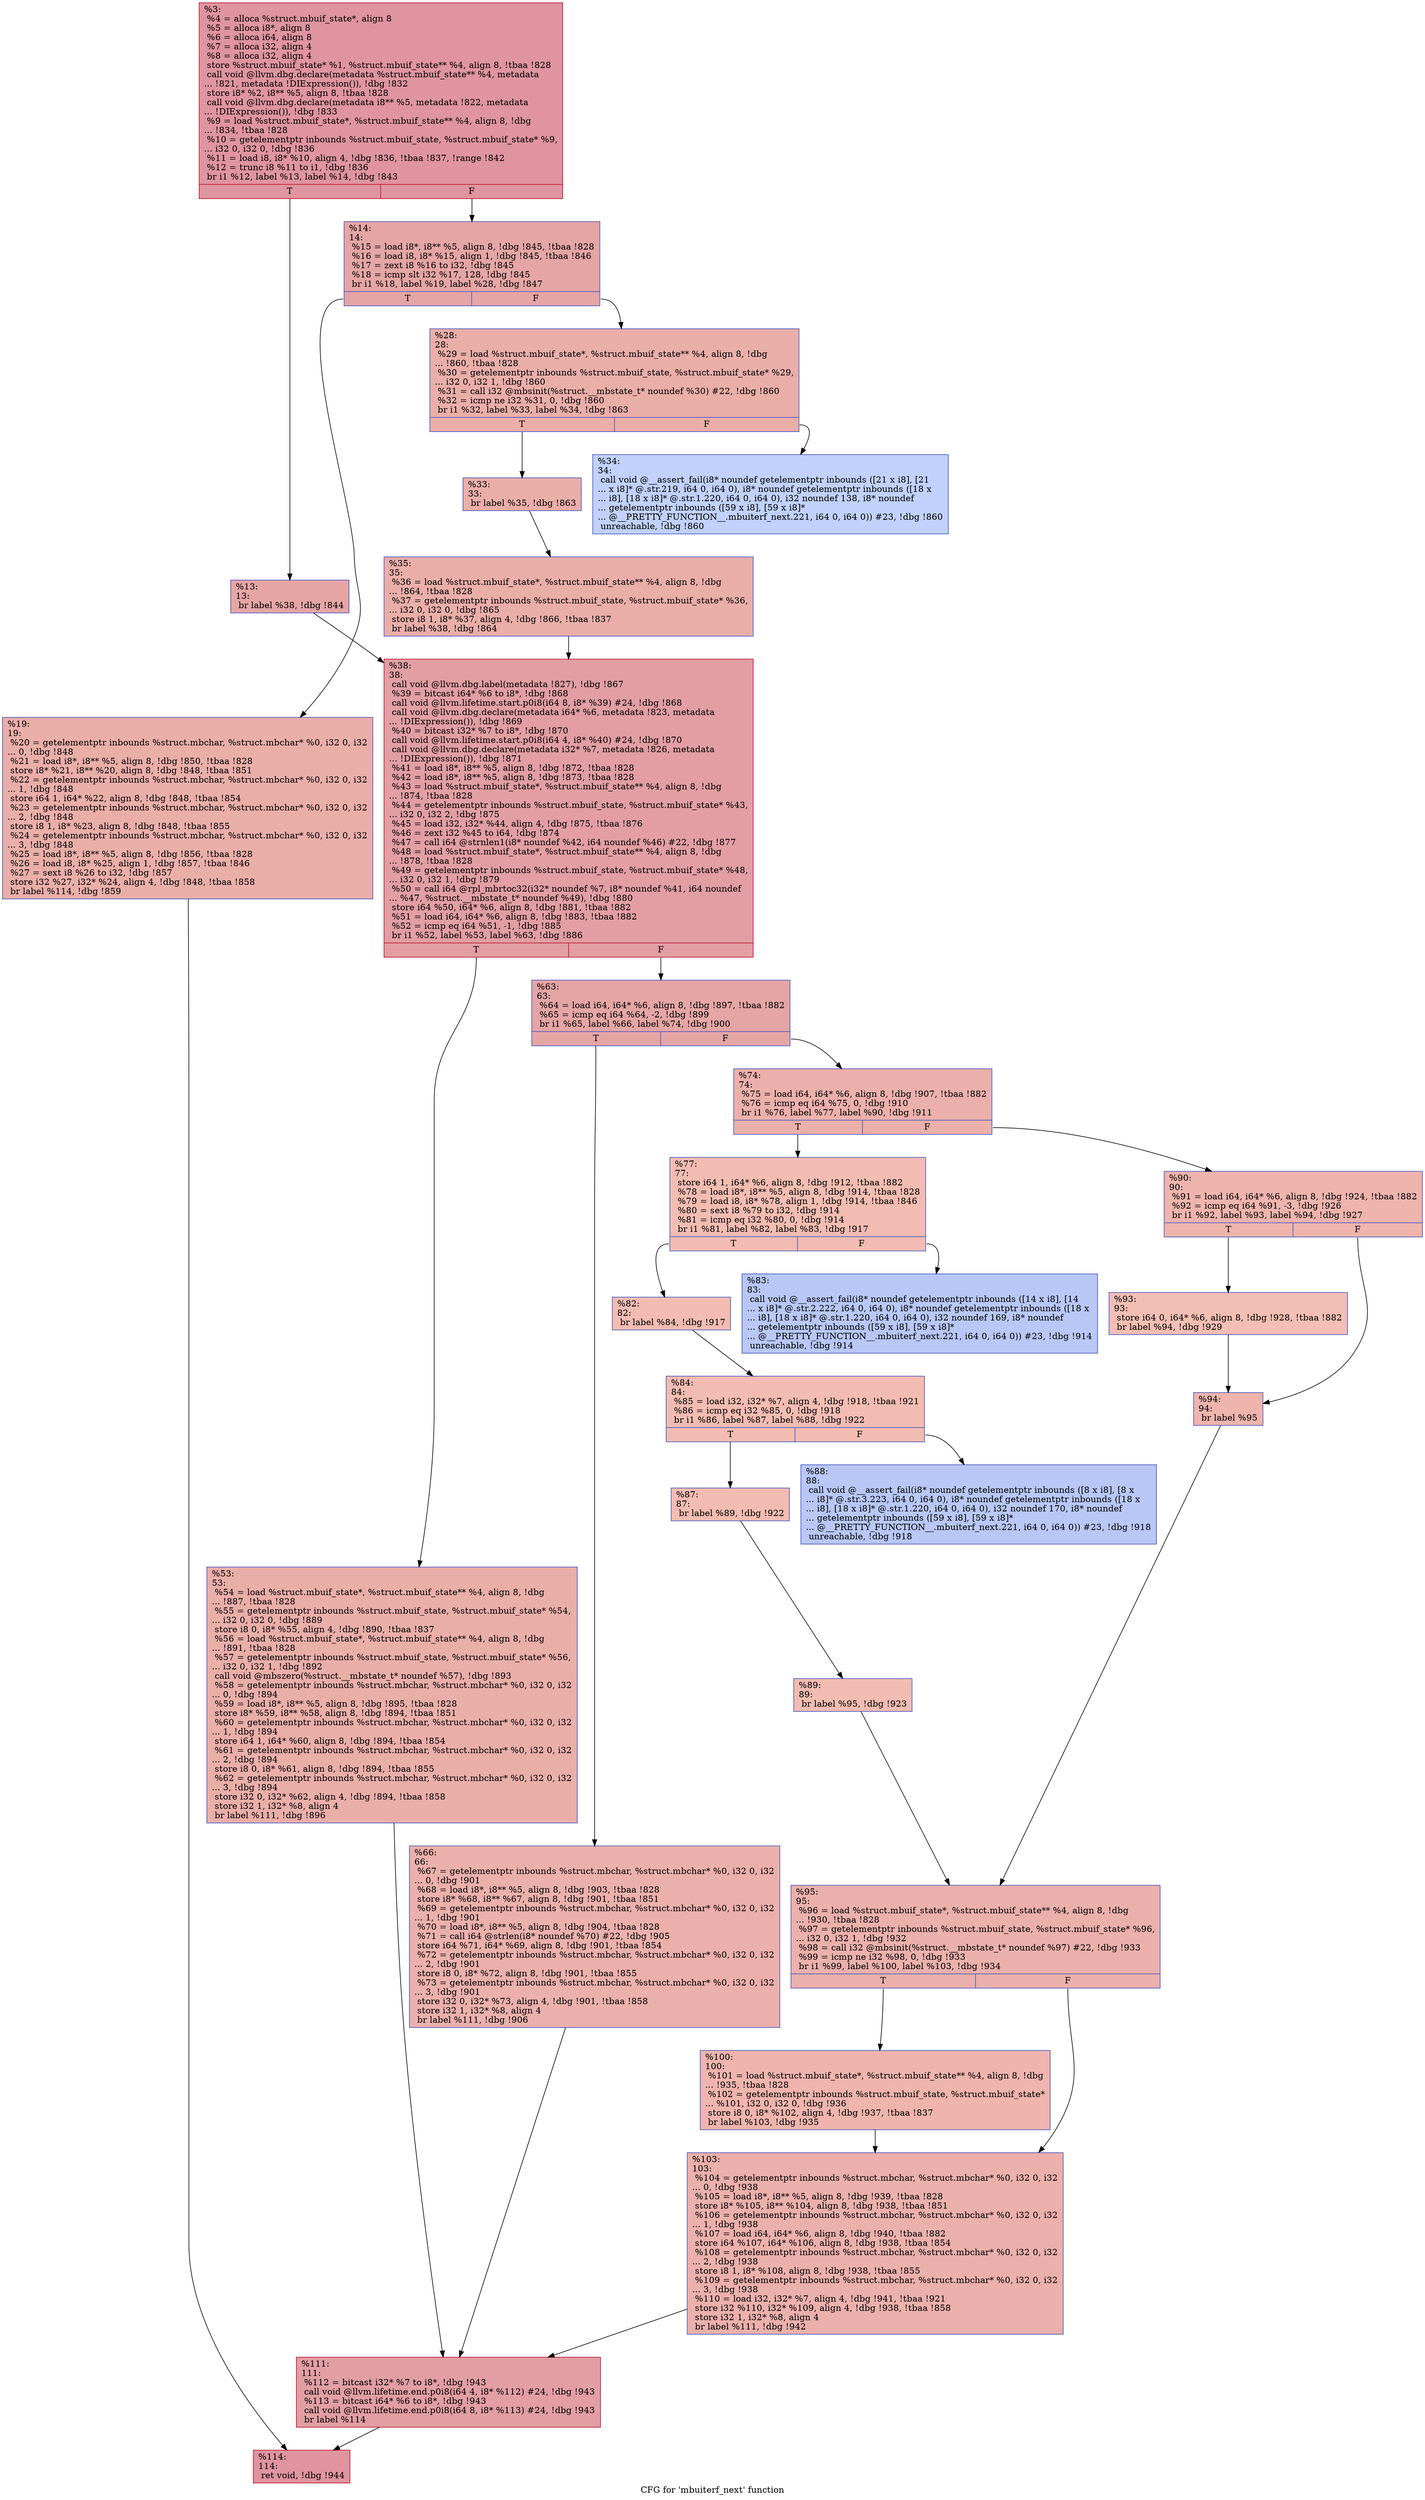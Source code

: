 digraph "CFG for 'mbuiterf_next' function" {
	label="CFG for 'mbuiterf_next' function";

	Node0x2922f00 [shape=record,color="#b70d28ff", style=filled, fillcolor="#b70d2870",label="{%3:\l  %4 = alloca %struct.mbuif_state*, align 8\l  %5 = alloca i8*, align 8\l  %6 = alloca i64, align 8\l  %7 = alloca i32, align 4\l  %8 = alloca i32, align 4\l  store %struct.mbuif_state* %1, %struct.mbuif_state** %4, align 8, !tbaa !828\l  call void @llvm.dbg.declare(metadata %struct.mbuif_state** %4, metadata\l... !821, metadata !DIExpression()), !dbg !832\l  store i8* %2, i8** %5, align 8, !tbaa !828\l  call void @llvm.dbg.declare(metadata i8** %5, metadata !822, metadata\l... !DIExpression()), !dbg !833\l  %9 = load %struct.mbuif_state*, %struct.mbuif_state** %4, align 8, !dbg\l... !834, !tbaa !828\l  %10 = getelementptr inbounds %struct.mbuif_state, %struct.mbuif_state* %9,\l... i32 0, i32 0, !dbg !836\l  %11 = load i8, i8* %10, align 4, !dbg !836, !tbaa !837, !range !842\l  %12 = trunc i8 %11 to i1, !dbg !836\l  br i1 %12, label %13, label %14, !dbg !843\l|{<s0>T|<s1>F}}"];
	Node0x2922f00:s0 -> Node0x2922fd0;
	Node0x2922f00:s1 -> Node0x2923020;
	Node0x2922fd0 [shape=record,color="#3d50c3ff", style=filled, fillcolor="#c5333470",label="{%13:\l13:                                               \l  br label %38, !dbg !844\l}"];
	Node0x2922fd0 -> Node0x2923200;
	Node0x2923020 [shape=record,color="#3d50c3ff", style=filled, fillcolor="#c5333470",label="{%14:\l14:                                               \l  %15 = load i8*, i8** %5, align 8, !dbg !845, !tbaa !828\l  %16 = load i8, i8* %15, align 1, !dbg !845, !tbaa !846\l  %17 = zext i8 %16 to i32, !dbg !845\l  %18 = icmp slt i32 %17, 128, !dbg !845\l  br i1 %18, label %19, label %28, !dbg !847\l|{<s0>T|<s1>F}}"];
	Node0x2923020:s0 -> Node0x2923070;
	Node0x2923020:s1 -> Node0x29230c0;
	Node0x2923070 [shape=record,color="#3d50c3ff", style=filled, fillcolor="#d0473d70",label="{%19:\l19:                                               \l  %20 = getelementptr inbounds %struct.mbchar, %struct.mbchar* %0, i32 0, i32\l... 0, !dbg !848\l  %21 = load i8*, i8** %5, align 8, !dbg !850, !tbaa !828\l  store i8* %21, i8** %20, align 8, !dbg !848, !tbaa !851\l  %22 = getelementptr inbounds %struct.mbchar, %struct.mbchar* %0, i32 0, i32\l... 1, !dbg !848\l  store i64 1, i64* %22, align 8, !dbg !848, !tbaa !854\l  %23 = getelementptr inbounds %struct.mbchar, %struct.mbchar* %0, i32 0, i32\l... 2, !dbg !848\l  store i8 1, i8* %23, align 8, !dbg !848, !tbaa !855\l  %24 = getelementptr inbounds %struct.mbchar, %struct.mbchar* %0, i32 0, i32\l... 3, !dbg !848\l  %25 = load i8*, i8** %5, align 8, !dbg !856, !tbaa !828\l  %26 = load i8, i8* %25, align 1, !dbg !857, !tbaa !846\l  %27 = sext i8 %26 to i32, !dbg !857\l  store i32 %27, i32* %24, align 4, !dbg !848, !tbaa !858\l  br label %114, !dbg !859\l}"];
	Node0x2923070 -> Node0x29237f0;
	Node0x29230c0 [shape=record,color="#3d50c3ff", style=filled, fillcolor="#d0473d70",label="{%28:\l28:                                               \l  %29 = load %struct.mbuif_state*, %struct.mbuif_state** %4, align 8, !dbg\l... !860, !tbaa !828\l  %30 = getelementptr inbounds %struct.mbuif_state, %struct.mbuif_state* %29,\l... i32 0, i32 1, !dbg !860\l  %31 = call i32 @mbsinit(%struct.__mbstate_t* noundef %30) #22, !dbg !860\l  %32 = icmp ne i32 %31, 0, !dbg !860\l  br i1 %32, label %33, label %34, !dbg !863\l|{<s0>T|<s1>F}}"];
	Node0x29230c0:s0 -> Node0x2923110;
	Node0x29230c0:s1 -> Node0x2923160;
	Node0x2923110 [shape=record,color="#3d50c3ff", style=filled, fillcolor="#d0473d70",label="{%33:\l33:                                               \l  br label %35, !dbg !863\l}"];
	Node0x2923110 -> Node0x29231b0;
	Node0x2923160 [shape=record,color="#3d50c3ff", style=filled, fillcolor="#7396f570",label="{%34:\l34:                                               \l  call void @__assert_fail(i8* noundef getelementptr inbounds ([21 x i8], [21\l... x i8]* @.str.219, i64 0, i64 0), i8* noundef getelementptr inbounds ([18 x\l... i8], [18 x i8]* @.str.1.220, i64 0, i64 0), i32 noundef 138, i8* noundef\l... getelementptr inbounds ([59 x i8], [59 x i8]*\l... @__PRETTY_FUNCTION__.mbuiterf_next.221, i64 0, i64 0)) #23, !dbg !860\l  unreachable, !dbg !860\l}"];
	Node0x29231b0 [shape=record,color="#3d50c3ff", style=filled, fillcolor="#d0473d70",label="{%35:\l35:                                               \l  %36 = load %struct.mbuif_state*, %struct.mbuif_state** %4, align 8, !dbg\l... !864, !tbaa !828\l  %37 = getelementptr inbounds %struct.mbuif_state, %struct.mbuif_state* %36,\l... i32 0, i32 0, !dbg !865\l  store i8 1, i8* %37, align 4, !dbg !866, !tbaa !837\l  br label %38, !dbg !864\l}"];
	Node0x29231b0 -> Node0x2923200;
	Node0x2923200 [shape=record,color="#b70d28ff", style=filled, fillcolor="#be242e70",label="{%38:\l38:                                               \l  call void @llvm.dbg.label(metadata !827), !dbg !867\l  %39 = bitcast i64* %6 to i8*, !dbg !868\l  call void @llvm.lifetime.start.p0i8(i64 8, i8* %39) #24, !dbg !868\l  call void @llvm.dbg.declare(metadata i64* %6, metadata !823, metadata\l... !DIExpression()), !dbg !869\l  %40 = bitcast i32* %7 to i8*, !dbg !870\l  call void @llvm.lifetime.start.p0i8(i64 4, i8* %40) #24, !dbg !870\l  call void @llvm.dbg.declare(metadata i32* %7, metadata !826, metadata\l... !DIExpression()), !dbg !871\l  %41 = load i8*, i8** %5, align 8, !dbg !872, !tbaa !828\l  %42 = load i8*, i8** %5, align 8, !dbg !873, !tbaa !828\l  %43 = load %struct.mbuif_state*, %struct.mbuif_state** %4, align 8, !dbg\l... !874, !tbaa !828\l  %44 = getelementptr inbounds %struct.mbuif_state, %struct.mbuif_state* %43,\l... i32 0, i32 2, !dbg !875\l  %45 = load i32, i32* %44, align 4, !dbg !875, !tbaa !876\l  %46 = zext i32 %45 to i64, !dbg !874\l  %47 = call i64 @strnlen1(i8* noundef %42, i64 noundef %46) #22, !dbg !877\l  %48 = load %struct.mbuif_state*, %struct.mbuif_state** %4, align 8, !dbg\l... !878, !tbaa !828\l  %49 = getelementptr inbounds %struct.mbuif_state, %struct.mbuif_state* %48,\l... i32 0, i32 1, !dbg !879\l  %50 = call i64 @rpl_mbrtoc32(i32* noundef %7, i8* noundef %41, i64 noundef\l... %47, %struct.__mbstate_t* noundef %49), !dbg !880\l  store i64 %50, i64* %6, align 8, !dbg !881, !tbaa !882\l  %51 = load i64, i64* %6, align 8, !dbg !883, !tbaa !882\l  %52 = icmp eq i64 %51, -1, !dbg !885\l  br i1 %52, label %53, label %63, !dbg !886\l|{<s0>T|<s1>F}}"];
	Node0x2923200:s0 -> Node0x2923250;
	Node0x2923200:s1 -> Node0x29232a0;
	Node0x2923250 [shape=record,color="#3d50c3ff", style=filled, fillcolor="#d0473d70",label="{%53:\l53:                                               \l  %54 = load %struct.mbuif_state*, %struct.mbuif_state** %4, align 8, !dbg\l... !887, !tbaa !828\l  %55 = getelementptr inbounds %struct.mbuif_state, %struct.mbuif_state* %54,\l... i32 0, i32 0, !dbg !889\l  store i8 0, i8* %55, align 4, !dbg !890, !tbaa !837\l  %56 = load %struct.mbuif_state*, %struct.mbuif_state** %4, align 8, !dbg\l... !891, !tbaa !828\l  %57 = getelementptr inbounds %struct.mbuif_state, %struct.mbuif_state* %56,\l... i32 0, i32 1, !dbg !892\l  call void @mbszero(%struct.__mbstate_t* noundef %57), !dbg !893\l  %58 = getelementptr inbounds %struct.mbchar, %struct.mbchar* %0, i32 0, i32\l... 0, !dbg !894\l  %59 = load i8*, i8** %5, align 8, !dbg !895, !tbaa !828\l  store i8* %59, i8** %58, align 8, !dbg !894, !tbaa !851\l  %60 = getelementptr inbounds %struct.mbchar, %struct.mbchar* %0, i32 0, i32\l... 1, !dbg !894\l  store i64 1, i64* %60, align 8, !dbg !894, !tbaa !854\l  %61 = getelementptr inbounds %struct.mbchar, %struct.mbchar* %0, i32 0, i32\l... 2, !dbg !894\l  store i8 0, i8* %61, align 8, !dbg !894, !tbaa !855\l  %62 = getelementptr inbounds %struct.mbchar, %struct.mbchar* %0, i32 0, i32\l... 3, !dbg !894\l  store i32 0, i32* %62, align 4, !dbg !894, !tbaa !858\l  store i32 1, i32* %8, align 4\l  br label %111, !dbg !896\l}"];
	Node0x2923250 -> Node0x29237a0;
	Node0x29232a0 [shape=record,color="#3d50c3ff", style=filled, fillcolor="#c5333470",label="{%63:\l63:                                               \l  %64 = load i64, i64* %6, align 8, !dbg !897, !tbaa !882\l  %65 = icmp eq i64 %64, -2, !dbg !899\l  br i1 %65, label %66, label %74, !dbg !900\l|{<s0>T|<s1>F}}"];
	Node0x29232a0:s0 -> Node0x29232f0;
	Node0x29232a0:s1 -> Node0x2923340;
	Node0x29232f0 [shape=record,color="#3d50c3ff", style=filled, fillcolor="#d24b4070",label="{%66:\l66:                                               \l  %67 = getelementptr inbounds %struct.mbchar, %struct.mbchar* %0, i32 0, i32\l... 0, !dbg !901\l  %68 = load i8*, i8** %5, align 8, !dbg !903, !tbaa !828\l  store i8* %68, i8** %67, align 8, !dbg !901, !tbaa !851\l  %69 = getelementptr inbounds %struct.mbchar, %struct.mbchar* %0, i32 0, i32\l... 1, !dbg !901\l  %70 = load i8*, i8** %5, align 8, !dbg !904, !tbaa !828\l  %71 = call i64 @strlen(i8* noundef %70) #22, !dbg !905\l  store i64 %71, i64* %69, align 8, !dbg !901, !tbaa !854\l  %72 = getelementptr inbounds %struct.mbchar, %struct.mbchar* %0, i32 0, i32\l... 2, !dbg !901\l  store i8 0, i8* %72, align 8, !dbg !901, !tbaa !855\l  %73 = getelementptr inbounds %struct.mbchar, %struct.mbchar* %0, i32 0, i32\l... 3, !dbg !901\l  store i32 0, i32* %73, align 4, !dbg !901, !tbaa !858\l  store i32 1, i32* %8, align 4\l  br label %111, !dbg !906\l}"];
	Node0x29232f0 -> Node0x29237a0;
	Node0x2923340 [shape=record,color="#3d50c3ff", style=filled, fillcolor="#d24b4070",label="{%74:\l74:                                               \l  %75 = load i64, i64* %6, align 8, !dbg !907, !tbaa !882\l  %76 = icmp eq i64 %75, 0, !dbg !910\l  br i1 %76, label %77, label %90, !dbg !911\l|{<s0>T|<s1>F}}"];
	Node0x2923340:s0 -> Node0x2923390;
	Node0x2923340:s1 -> Node0x29235c0;
	Node0x2923390 [shape=record,color="#3d50c3ff", style=filled, fillcolor="#e1675170",label="{%77:\l77:                                               \l  store i64 1, i64* %6, align 8, !dbg !912, !tbaa !882\l  %78 = load i8*, i8** %5, align 8, !dbg !914, !tbaa !828\l  %79 = load i8, i8* %78, align 1, !dbg !914, !tbaa !846\l  %80 = sext i8 %79 to i32, !dbg !914\l  %81 = icmp eq i32 %80, 0, !dbg !914\l  br i1 %81, label %82, label %83, !dbg !917\l|{<s0>T|<s1>F}}"];
	Node0x2923390:s0 -> Node0x29233e0;
	Node0x2923390:s1 -> Node0x2923430;
	Node0x29233e0 [shape=record,color="#3d50c3ff", style=filled, fillcolor="#e1675170",label="{%82:\l82:                                               \l  br label %84, !dbg !917\l}"];
	Node0x29233e0 -> Node0x2923480;
	Node0x2923430 [shape=record,color="#3d50c3ff", style=filled, fillcolor="#5f7fe870",label="{%83:\l83:                                               \l  call void @__assert_fail(i8* noundef getelementptr inbounds ([14 x i8], [14\l... x i8]* @.str.2.222, i64 0, i64 0), i8* noundef getelementptr inbounds ([18 x\l... i8], [18 x i8]* @.str.1.220, i64 0, i64 0), i32 noundef 169, i8* noundef\l... getelementptr inbounds ([59 x i8], [59 x i8]*\l... @__PRETTY_FUNCTION__.mbuiterf_next.221, i64 0, i64 0)) #23, !dbg !914\l  unreachable, !dbg !914\l}"];
	Node0x2923480 [shape=record,color="#3d50c3ff", style=filled, fillcolor="#e1675170",label="{%84:\l84:                                               \l  %85 = load i32, i32* %7, align 4, !dbg !918, !tbaa !921\l  %86 = icmp eq i32 %85, 0, !dbg !918\l  br i1 %86, label %87, label %88, !dbg !922\l|{<s0>T|<s1>F}}"];
	Node0x2923480:s0 -> Node0x29234d0;
	Node0x2923480:s1 -> Node0x2923520;
	Node0x29234d0 [shape=record,color="#3d50c3ff", style=filled, fillcolor="#e1675170",label="{%87:\l87:                                               \l  br label %89, !dbg !922\l}"];
	Node0x29234d0 -> Node0x2923570;
	Node0x2923520 [shape=record,color="#3d50c3ff", style=filled, fillcolor="#5f7fe870",label="{%88:\l88:                                               \l  call void @__assert_fail(i8* noundef getelementptr inbounds ([8 x i8], [8 x\l... i8]* @.str.3.223, i64 0, i64 0), i8* noundef getelementptr inbounds ([18 x\l... i8], [18 x i8]* @.str.1.220, i64 0, i64 0), i32 noundef 170, i8* noundef\l... getelementptr inbounds ([59 x i8], [59 x i8]*\l... @__PRETTY_FUNCTION__.mbuiterf_next.221, i64 0, i64 0)) #23, !dbg !918\l  unreachable, !dbg !918\l}"];
	Node0x2923570 [shape=record,color="#3d50c3ff", style=filled, fillcolor="#e1675170",label="{%89:\l89:                                               \l  br label %95, !dbg !923\l}"];
	Node0x2923570 -> Node0x29236b0;
	Node0x29235c0 [shape=record,color="#3d50c3ff", style=filled, fillcolor="#d8564670",label="{%90:\l90:                                               \l  %91 = load i64, i64* %6, align 8, !dbg !924, !tbaa !882\l  %92 = icmp eq i64 %91, -3, !dbg !926\l  br i1 %92, label %93, label %94, !dbg !927\l|{<s0>T|<s1>F}}"];
	Node0x29235c0:s0 -> Node0x2923610;
	Node0x29235c0:s1 -> Node0x2923660;
	Node0x2923610 [shape=record,color="#3d50c3ff", style=filled, fillcolor="#e36c5570",label="{%93:\l93:                                               \l  store i64 0, i64* %6, align 8, !dbg !928, !tbaa !882\l  br label %94, !dbg !929\l}"];
	Node0x2923610 -> Node0x2923660;
	Node0x2923660 [shape=record,color="#3d50c3ff", style=filled, fillcolor="#d8564670",label="{%94:\l94:                                               \l  br label %95\l}"];
	Node0x2923660 -> Node0x29236b0;
	Node0x29236b0 [shape=record,color="#3d50c3ff", style=filled, fillcolor="#d24b4070",label="{%95:\l95:                                               \l  %96 = load %struct.mbuif_state*, %struct.mbuif_state** %4, align 8, !dbg\l... !930, !tbaa !828\l  %97 = getelementptr inbounds %struct.mbuif_state, %struct.mbuif_state* %96,\l... i32 0, i32 1, !dbg !932\l  %98 = call i32 @mbsinit(%struct.__mbstate_t* noundef %97) #22, !dbg !933\l  %99 = icmp ne i32 %98, 0, !dbg !933\l  br i1 %99, label %100, label %103, !dbg !934\l|{<s0>T|<s1>F}}"];
	Node0x29236b0:s0 -> Node0x2923700;
	Node0x29236b0:s1 -> Node0x2923750;
	Node0x2923700 [shape=record,color="#3d50c3ff", style=filled, fillcolor="#d8564670",label="{%100:\l100:                                              \l  %101 = load %struct.mbuif_state*, %struct.mbuif_state** %4, align 8, !dbg\l... !935, !tbaa !828\l  %102 = getelementptr inbounds %struct.mbuif_state, %struct.mbuif_state*\l... %101, i32 0, i32 0, !dbg !936\l  store i8 0, i8* %102, align 4, !dbg !937, !tbaa !837\l  br label %103, !dbg !935\l}"];
	Node0x2923700 -> Node0x2923750;
	Node0x2923750 [shape=record,color="#3d50c3ff", style=filled, fillcolor="#d24b4070",label="{%103:\l103:                                              \l  %104 = getelementptr inbounds %struct.mbchar, %struct.mbchar* %0, i32 0, i32\l... 0, !dbg !938\l  %105 = load i8*, i8** %5, align 8, !dbg !939, !tbaa !828\l  store i8* %105, i8** %104, align 8, !dbg !938, !tbaa !851\l  %106 = getelementptr inbounds %struct.mbchar, %struct.mbchar* %0, i32 0, i32\l... 1, !dbg !938\l  %107 = load i64, i64* %6, align 8, !dbg !940, !tbaa !882\l  store i64 %107, i64* %106, align 8, !dbg !938, !tbaa !854\l  %108 = getelementptr inbounds %struct.mbchar, %struct.mbchar* %0, i32 0, i32\l... 2, !dbg !938\l  store i8 1, i8* %108, align 8, !dbg !938, !tbaa !855\l  %109 = getelementptr inbounds %struct.mbchar, %struct.mbchar* %0, i32 0, i32\l... 3, !dbg !938\l  %110 = load i32, i32* %7, align 4, !dbg !941, !tbaa !921\l  store i32 %110, i32* %109, align 4, !dbg !938, !tbaa !858\l  store i32 1, i32* %8, align 4\l  br label %111, !dbg !942\l}"];
	Node0x2923750 -> Node0x29237a0;
	Node0x29237a0 [shape=record,color="#b70d28ff", style=filled, fillcolor="#be242e70",label="{%111:\l111:                                              \l  %112 = bitcast i32* %7 to i8*, !dbg !943\l  call void @llvm.lifetime.end.p0i8(i64 4, i8* %112) #24, !dbg !943\l  %113 = bitcast i64* %6 to i8*, !dbg !943\l  call void @llvm.lifetime.end.p0i8(i64 8, i8* %113) #24, !dbg !943\l  br label %114\l}"];
	Node0x29237a0 -> Node0x29237f0;
	Node0x29237f0 [shape=record,color="#b70d28ff", style=filled, fillcolor="#b70d2870",label="{%114:\l114:                                              \l  ret void, !dbg !944\l}"];
}
